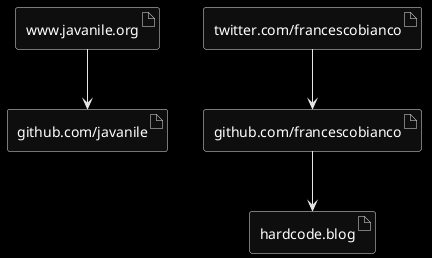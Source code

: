 @startuml
skinparam monochrome reverse

'== Assets =='

'-- Javanile --'
artifact "www.javanile.org"
artifact "github.com/javanile"

'-- Francesco Bianco --'
artifact "github.com/francescobianco"
artifact "twitter.com/francescobianco"
artifact "hardcode.blog"

'== Connections =='

[www.javanile.org] --> [github.com/javanile]
[twitter.com/francescobianco] --> [github.com/francescobianco]

[github.com/francescobianco] --> [hardcode.blog]

@enduml
